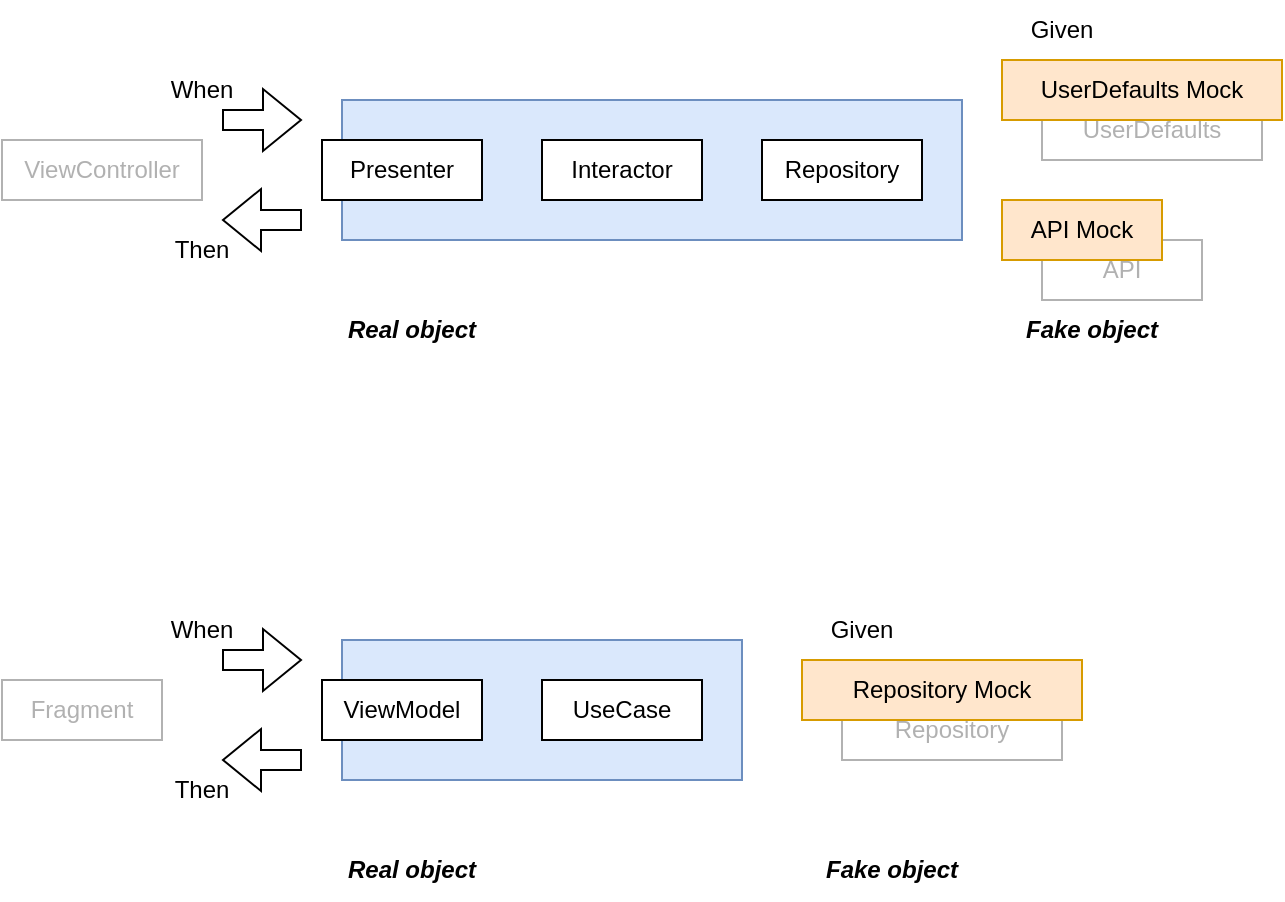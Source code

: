 <mxfile version="24.2.2" type="device">
  <diagram name="ページ1" id="KTmhikJlyO--2MtsTX8y">
    <mxGraphModel dx="955" dy="604" grid="1" gridSize="10" guides="1" tooltips="1" connect="1" arrows="1" fold="1" page="1" pageScale="1" pageWidth="827" pageHeight="1169" math="0" shadow="0">
      <root>
        <mxCell id="0" />
        <mxCell id="1" parent="0" />
        <mxCell id="tbAWzuxnCb8HUWdNtCA--7" value="" style="rounded=0;whiteSpace=wrap;html=1;fillColor=#dae8fc;strokeColor=#6c8ebf;" parent="1" vertex="1">
          <mxGeometry x="210" y="320" width="200" height="70" as="geometry" />
        </mxCell>
        <mxCell id="tbAWzuxnCb8HUWdNtCA--1" value="ViewModel" style="rounded=0;whiteSpace=wrap;html=1;" parent="1" vertex="1">
          <mxGeometry x="200" y="340" width="80" height="30" as="geometry" />
        </mxCell>
        <mxCell id="tbAWzuxnCb8HUWdNtCA--2" value="UseCase" style="rounded=0;whiteSpace=wrap;html=1;" parent="1" vertex="1">
          <mxGeometry x="310" y="340" width="80" height="30" as="geometry" />
        </mxCell>
        <mxCell id="tbAWzuxnCb8HUWdNtCA--5" value="Repository" style="rounded=0;whiteSpace=wrap;html=1;textOpacity=30;opacity=30;" parent="1" vertex="1">
          <mxGeometry x="460" y="350" width="110" height="30" as="geometry" />
        </mxCell>
        <mxCell id="tbAWzuxnCb8HUWdNtCA--9" value="Fragment" style="rounded=0;whiteSpace=wrap;html=1;textOpacity=30;opacity=30;" parent="1" vertex="1">
          <mxGeometry x="40" y="340" width="80" height="30" as="geometry" />
        </mxCell>
        <mxCell id="tbAWzuxnCb8HUWdNtCA--10" value="" style="shape=flexArrow;endArrow=classic;html=1;rounded=0;" parent="1" edge="1">
          <mxGeometry width="50" height="50" relative="1" as="geometry">
            <mxPoint x="150" y="330" as="sourcePoint" />
            <mxPoint x="190" y="330" as="targetPoint" />
          </mxGeometry>
        </mxCell>
        <mxCell id="tbAWzuxnCb8HUWdNtCA--11" value="" style="shape=flexArrow;endArrow=classic;html=1;rounded=0;" parent="1" edge="1">
          <mxGeometry width="50" height="50" relative="1" as="geometry">
            <mxPoint x="190" y="380" as="sourcePoint" />
            <mxPoint x="150" y="380" as="targetPoint" />
          </mxGeometry>
        </mxCell>
        <mxCell id="tbAWzuxnCb8HUWdNtCA--12" value="When" style="text;html=1;align=center;verticalAlign=middle;whiteSpace=wrap;rounded=0;" parent="1" vertex="1">
          <mxGeometry x="110" y="300" width="60" height="30" as="geometry" />
        </mxCell>
        <mxCell id="tbAWzuxnCb8HUWdNtCA--14" value="Then" style="text;html=1;align=center;verticalAlign=middle;whiteSpace=wrap;rounded=0;" parent="1" vertex="1">
          <mxGeometry x="110" y="380" width="60" height="30" as="geometry" />
        </mxCell>
        <mxCell id="tbAWzuxnCb8HUWdNtCA--15" value="Repository Mock" style="rounded=0;whiteSpace=wrap;html=1;fillColor=#ffe6cc;strokeColor=#d79b00;" parent="1" vertex="1">
          <mxGeometry x="440" y="330" width="140" height="30" as="geometry" />
        </mxCell>
        <mxCell id="tbAWzuxnCb8HUWdNtCA--17" value="Real object" style="text;html=1;align=center;verticalAlign=middle;whiteSpace=wrap;rounded=0;fontStyle=3" parent="1" vertex="1">
          <mxGeometry x="200" y="420" width="90" height="30" as="geometry" />
        </mxCell>
        <mxCell id="tbAWzuxnCb8HUWdNtCA--18" value="Fake object" style="text;html=1;align=center;verticalAlign=middle;whiteSpace=wrap;rounded=0;fontStyle=3" parent="1" vertex="1">
          <mxGeometry x="440" y="420" width="90" height="30" as="geometry" />
        </mxCell>
        <mxCell id="tbAWzuxnCb8HUWdNtCA--20" value="Given" style="text;html=1;align=center;verticalAlign=middle;whiteSpace=wrap;rounded=0;" parent="1" vertex="1">
          <mxGeometry x="440" y="300" width="60" height="30" as="geometry" />
        </mxCell>
        <mxCell id="ckzR8l4SKG6Hk0NVj2tJ-1" value="" style="rounded=0;whiteSpace=wrap;html=1;fillColor=#dae8fc;strokeColor=#6c8ebf;" parent="1" vertex="1">
          <mxGeometry x="210" y="50" width="310" height="70" as="geometry" />
        </mxCell>
        <mxCell id="ckzR8l4SKG6Hk0NVj2tJ-2" value="Presenter" style="rounded=0;whiteSpace=wrap;html=1;" parent="1" vertex="1">
          <mxGeometry x="200" y="70" width="80" height="30" as="geometry" />
        </mxCell>
        <mxCell id="ckzR8l4SKG6Hk0NVj2tJ-3" value="Interactor" style="rounded=0;whiteSpace=wrap;html=1;" parent="1" vertex="1">
          <mxGeometry x="310" y="70" width="80" height="30" as="geometry" />
        </mxCell>
        <mxCell id="ckzR8l4SKG6Hk0NVj2tJ-4" value="Repository" style="rounded=0;whiteSpace=wrap;html=1;" parent="1" vertex="1">
          <mxGeometry x="420" y="70" width="80" height="30" as="geometry" />
        </mxCell>
        <mxCell id="ckzR8l4SKG6Hk0NVj2tJ-5" value="UserDefaults" style="rounded=0;whiteSpace=wrap;html=1;textOpacity=30;opacity=30;" parent="1" vertex="1">
          <mxGeometry x="560" y="50" width="110" height="30" as="geometry" />
        </mxCell>
        <mxCell id="ckzR8l4SKG6Hk0NVj2tJ-6" value="API" style="rounded=0;whiteSpace=wrap;html=1;textOpacity=30;opacity=30;" parent="1" vertex="1">
          <mxGeometry x="560" y="120" width="80" height="30" as="geometry" />
        </mxCell>
        <mxCell id="ckzR8l4SKG6Hk0NVj2tJ-7" value="ViewController" style="rounded=0;whiteSpace=wrap;html=1;textOpacity=30;opacity=30;" parent="1" vertex="1">
          <mxGeometry x="40" y="70" width="100" height="30" as="geometry" />
        </mxCell>
        <mxCell id="ckzR8l4SKG6Hk0NVj2tJ-8" value="" style="shape=flexArrow;endArrow=classic;html=1;rounded=0;" parent="1" edge="1">
          <mxGeometry width="50" height="50" relative="1" as="geometry">
            <mxPoint x="150" y="60" as="sourcePoint" />
            <mxPoint x="190" y="60" as="targetPoint" />
          </mxGeometry>
        </mxCell>
        <mxCell id="ckzR8l4SKG6Hk0NVj2tJ-9" value="" style="shape=flexArrow;endArrow=classic;html=1;rounded=0;" parent="1" edge="1">
          <mxGeometry width="50" height="50" relative="1" as="geometry">
            <mxPoint x="190" y="110" as="sourcePoint" />
            <mxPoint x="150" y="110" as="targetPoint" />
          </mxGeometry>
        </mxCell>
        <mxCell id="ckzR8l4SKG6Hk0NVj2tJ-10" value="When" style="text;html=1;align=center;verticalAlign=middle;whiteSpace=wrap;rounded=0;" parent="1" vertex="1">
          <mxGeometry x="110" y="30" width="60" height="30" as="geometry" />
        </mxCell>
        <mxCell id="ckzR8l4SKG6Hk0NVj2tJ-11" value="Then" style="text;html=1;align=center;verticalAlign=middle;whiteSpace=wrap;rounded=0;" parent="1" vertex="1">
          <mxGeometry x="110" y="110" width="60" height="30" as="geometry" />
        </mxCell>
        <mxCell id="ckzR8l4SKG6Hk0NVj2tJ-12" value="UserDefaults Mock" style="rounded=0;whiteSpace=wrap;html=1;fillColor=#ffe6cc;strokeColor=#d79b00;" parent="1" vertex="1">
          <mxGeometry x="540" y="30" width="140" height="30" as="geometry" />
        </mxCell>
        <mxCell id="ckzR8l4SKG6Hk0NVj2tJ-13" value="API Mock" style="rounded=0;whiteSpace=wrap;html=1;fillColor=#ffe6cc;strokeColor=#d79b00;" parent="1" vertex="1">
          <mxGeometry x="540" y="100" width="80" height="30" as="geometry" />
        </mxCell>
        <mxCell id="ckzR8l4SKG6Hk0NVj2tJ-14" value="Real object" style="text;html=1;align=center;verticalAlign=middle;whiteSpace=wrap;rounded=0;fontStyle=3" parent="1" vertex="1">
          <mxGeometry x="200" y="150" width="90" height="30" as="geometry" />
        </mxCell>
        <mxCell id="ckzR8l4SKG6Hk0NVj2tJ-15" value="Fake object" style="text;html=1;align=center;verticalAlign=middle;whiteSpace=wrap;rounded=0;fontStyle=3" parent="1" vertex="1">
          <mxGeometry x="540" y="150" width="90" height="30" as="geometry" />
        </mxCell>
        <mxCell id="ckzR8l4SKG6Hk0NVj2tJ-16" value="Given" style="text;html=1;align=center;verticalAlign=middle;whiteSpace=wrap;rounded=0;" parent="1" vertex="1">
          <mxGeometry x="540" width="60" height="30" as="geometry" />
        </mxCell>
      </root>
    </mxGraphModel>
  </diagram>
</mxfile>
